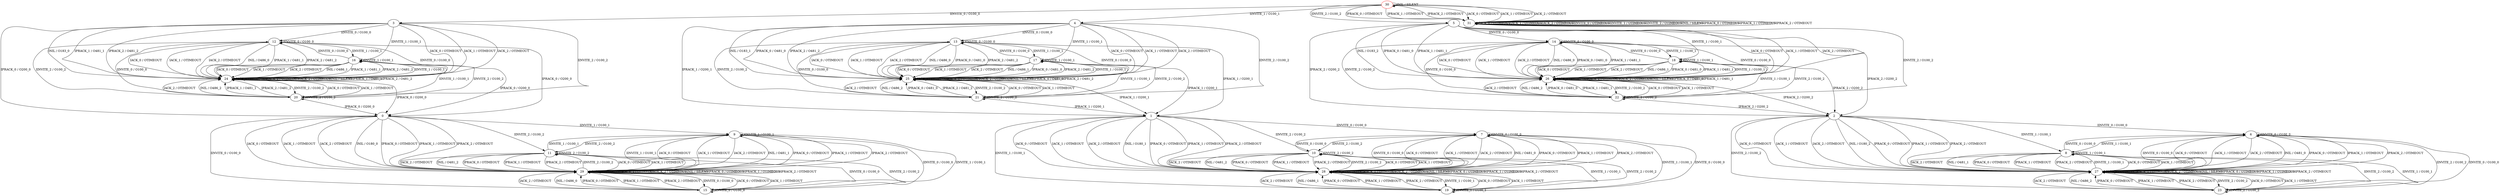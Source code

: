 digraph {
30 [color="red"]
0
1
2
3
4
5
6
7
8
9
10
11
12
13
14
15
16
17
18
19
20
21
22
23
24
25
26
27
28
29
31
30 -> 31 [label="IACK_0 / OTIMEOUT"]
30 -> 31 [label="IACK_1 / OTIMEOUT"]
30 -> 31 [label="IACK_2 / OTIMEOUT"]
30 -> 3 [label="IINVITE_0 / O100_0"]
30 -> 4 [label="IINVITE_1 / O100_1"]
30 -> 5 [label="IINVITE_2 / O100_2"]
30 -> 30 [label="INIL / SILENT"]
30 -> 31 [label="IPRACK_0 / OTIMEOUT"]
30 -> 31 [label="IPRACK_1 / OTIMEOUT"]
30 -> 31 [label="IPRACK_2 / OTIMEOUT"]
0 -> 29 [label="IACK_0 / OTIMEOUT"]
0 -> 29 [label="IACK_1 / OTIMEOUT"]
0 -> 29 [label="IACK_2 / OTIMEOUT"]
0 -> 15 [label="IINVITE_0 / O100_0"]
0 -> 9 [label="IINVITE_1 / O100_1"]
0 -> 11 [label="IINVITE_2 / O100_2"]
0 -> 29 [label="INIL / O180_0"]
0 -> 29 [label="IPRACK_0 / OTIMEOUT"]
0 -> 29 [label="IPRACK_1 / OTIMEOUT"]
0 -> 29 [label="IPRACK_2 / OTIMEOUT"]
1 -> 28 [label="IACK_0 / OTIMEOUT"]
1 -> 28 [label="IACK_1 / OTIMEOUT"]
1 -> 28 [label="IACK_2 / OTIMEOUT"]
1 -> 7 [label="IINVITE_0 / O100_0"]
1 -> 19 [label="IINVITE_1 / O100_1"]
1 -> 10 [label="IINVITE_2 / O100_2"]
1 -> 28 [label="INIL / O180_1"]
1 -> 28 [label="IPRACK_0 / OTIMEOUT"]
1 -> 28 [label="IPRACK_1 / OTIMEOUT"]
1 -> 28 [label="IPRACK_2 / OTIMEOUT"]
2 -> 27 [label="IACK_0 / OTIMEOUT"]
2 -> 27 [label="IACK_1 / OTIMEOUT"]
2 -> 27 [label="IACK_2 / OTIMEOUT"]
2 -> 6 [label="IINVITE_0 / O100_0"]
2 -> 8 [label="IINVITE_1 / O100_1"]
2 -> 23 [label="IINVITE_2 / O100_2"]
2 -> 27 [label="INIL / O180_2"]
2 -> 27 [label="IPRACK_0 / OTIMEOUT"]
2 -> 27 [label="IPRACK_1 / OTIMEOUT"]
2 -> 27 [label="IPRACK_2 / OTIMEOUT"]
3 -> 24 [label="IACK_0 / OTIMEOUT"]
3 -> 24 [label="IACK_1 / OTIMEOUT"]
3 -> 24 [label="IACK_2 / OTIMEOUT"]
3 -> 12 [label="IINVITE_0 / O100_0"]
3 -> 16 [label="IINVITE_1 / O100_1"]
3 -> 20 [label="IINVITE_2 / O100_2"]
3 -> 24 [label="INIL / O183_0"]
3 -> 0 [label="IPRACK_0 / O200_0"]
3 -> 24 [label="IPRACK_1 / O481_1"]
3 -> 24 [label="IPRACK_2 / O481_2"]
4 -> 25 [label="IACK_0 / OTIMEOUT"]
4 -> 25 [label="IACK_1 / OTIMEOUT"]
4 -> 25 [label="IACK_2 / OTIMEOUT"]
4 -> 13 [label="IINVITE_0 / O100_0"]
4 -> 17 [label="IINVITE_1 / O100_1"]
4 -> 21 [label="IINVITE_2 / O100_2"]
4 -> 25 [label="INIL / O183_1"]
4 -> 25 [label="IPRACK_0 / O481_0"]
4 -> 1 [label="IPRACK_1 / O200_1"]
4 -> 25 [label="IPRACK_2 / O481_2"]
5 -> 26 [label="IACK_0 / OTIMEOUT"]
5 -> 26 [label="IACK_1 / OTIMEOUT"]
5 -> 26 [label="IACK_2 / OTIMEOUT"]
5 -> 14 [label="IINVITE_0 / O100_0"]
5 -> 18 [label="IINVITE_1 / O100_1"]
5 -> 22 [label="IINVITE_2 / O100_2"]
5 -> 26 [label="INIL / O183_2"]
5 -> 26 [label="IPRACK_0 / O481_0"]
5 -> 26 [label="IPRACK_1 / O481_1"]
5 -> 2 [label="IPRACK_2 / O200_2"]
6 -> 27 [label="IACK_0 / OTIMEOUT"]
6 -> 27 [label="IACK_1 / OTIMEOUT"]
6 -> 27 [label="IACK_2 / OTIMEOUT"]
6 -> 6 [label="IINVITE_0 / O100_0"]
6 -> 8 [label="IINVITE_1 / O100_1"]
6 -> 23 [label="IINVITE_2 / O100_2"]
6 -> 27 [label="INIL / O481_0"]
6 -> 27 [label="IPRACK_0 / OTIMEOUT"]
6 -> 27 [label="IPRACK_1 / OTIMEOUT"]
6 -> 27 [label="IPRACK_2 / OTIMEOUT"]
7 -> 28 [label="IACK_0 / OTIMEOUT"]
7 -> 28 [label="IACK_1 / OTIMEOUT"]
7 -> 28 [label="IACK_2 / OTIMEOUT"]
7 -> 7 [label="IINVITE_0 / O100_0"]
7 -> 19 [label="IINVITE_1 / O100_1"]
7 -> 10 [label="IINVITE_2 / O100_2"]
7 -> 28 [label="INIL / O481_0"]
7 -> 28 [label="IPRACK_0 / OTIMEOUT"]
7 -> 28 [label="IPRACK_1 / OTIMEOUT"]
7 -> 28 [label="IPRACK_2 / OTIMEOUT"]
8 -> 27 [label="IACK_0 / OTIMEOUT"]
8 -> 27 [label="IACK_1 / OTIMEOUT"]
8 -> 27 [label="IACK_2 / OTIMEOUT"]
8 -> 6 [label="IINVITE_0 / O100_0"]
8 -> 8 [label="IINVITE_1 / O100_1"]
8 -> 23 [label="IINVITE_2 / O100_2"]
8 -> 27 [label="INIL / O481_1"]
8 -> 27 [label="IPRACK_0 / OTIMEOUT"]
8 -> 27 [label="IPRACK_1 / OTIMEOUT"]
8 -> 27 [label="IPRACK_2 / OTIMEOUT"]
9 -> 29 [label="IACK_0 / OTIMEOUT"]
9 -> 29 [label="IACK_1 / OTIMEOUT"]
9 -> 29 [label="IACK_2 / OTIMEOUT"]
9 -> 15 [label="IINVITE_0 / O100_0"]
9 -> 9 [label="IINVITE_1 / O100_1"]
9 -> 11 [label="IINVITE_2 / O100_2"]
9 -> 29 [label="INIL / O481_1"]
9 -> 29 [label="IPRACK_0 / OTIMEOUT"]
9 -> 29 [label="IPRACK_1 / OTIMEOUT"]
9 -> 29 [label="IPRACK_2 / OTIMEOUT"]
10 -> 28 [label="IACK_0 / OTIMEOUT"]
10 -> 28 [label="IACK_1 / OTIMEOUT"]
10 -> 28 [label="IACK_2 / OTIMEOUT"]
10 -> 7 [label="IINVITE_0 / O100_0"]
10 -> 19 [label="IINVITE_1 / O100_1"]
10 -> 10 [label="IINVITE_2 / O100_2"]
10 -> 28 [label="INIL / O481_2"]
10 -> 28 [label="IPRACK_0 / OTIMEOUT"]
10 -> 28 [label="IPRACK_1 / OTIMEOUT"]
10 -> 28 [label="IPRACK_2 / OTIMEOUT"]
11 -> 29 [label="IACK_0 / OTIMEOUT"]
11 -> 29 [label="IACK_1 / OTIMEOUT"]
11 -> 29 [label="IACK_2 / OTIMEOUT"]
11 -> 15 [label="IINVITE_0 / O100_0"]
11 -> 9 [label="IINVITE_1 / O100_1"]
11 -> 11 [label="IINVITE_2 / O100_2"]
11 -> 29 [label="INIL / O481_2"]
11 -> 29 [label="IPRACK_0 / OTIMEOUT"]
11 -> 29 [label="IPRACK_1 / OTIMEOUT"]
11 -> 29 [label="IPRACK_2 / OTIMEOUT"]
12 -> 24 [label="IACK_0 / OTIMEOUT"]
12 -> 24 [label="IACK_1 / OTIMEOUT"]
12 -> 24 [label="IACK_2 / OTIMEOUT"]
12 -> 12 [label="IINVITE_0 / O100_0"]
12 -> 16 [label="IINVITE_1 / O100_1"]
12 -> 20 [label="IINVITE_2 / O100_2"]
12 -> 24 [label="INIL / O486_0"]
12 -> 0 [label="IPRACK_0 / O200_0"]
12 -> 24 [label="IPRACK_1 / O481_1"]
12 -> 24 [label="IPRACK_2 / O481_2"]
13 -> 25 [label="IACK_0 / OTIMEOUT"]
13 -> 25 [label="IACK_1 / OTIMEOUT"]
13 -> 25 [label="IACK_2 / OTIMEOUT"]
13 -> 13 [label="IINVITE_0 / O100_0"]
13 -> 17 [label="IINVITE_1 / O100_1"]
13 -> 21 [label="IINVITE_2 / O100_2"]
13 -> 25 [label="INIL / O486_0"]
13 -> 25 [label="IPRACK_0 / O481_0"]
13 -> 1 [label="IPRACK_1 / O200_1"]
13 -> 25 [label="IPRACK_2 / O481_2"]
14 -> 26 [label="IACK_0 / OTIMEOUT"]
14 -> 26 [label="IACK_1 / OTIMEOUT"]
14 -> 26 [label="IACK_2 / OTIMEOUT"]
14 -> 14 [label="IINVITE_0 / O100_0"]
14 -> 18 [label="IINVITE_1 / O100_1"]
14 -> 22 [label="IINVITE_2 / O100_2"]
14 -> 26 [label="INIL / O486_0"]
14 -> 26 [label="IPRACK_0 / O481_0"]
14 -> 26 [label="IPRACK_1 / O481_1"]
14 -> 2 [label="IPRACK_2 / O200_2"]
15 -> 29 [label="IACK_0 / OTIMEOUT"]
15 -> 29 [label="IACK_1 / OTIMEOUT"]
15 -> 29 [label="IACK_2 / OTIMEOUT"]
15 -> 15 [label="IINVITE_0 / O100_0"]
15 -> 9 [label="IINVITE_1 / O100_1"]
15 -> 11 [label="IINVITE_2 / O100_2"]
15 -> 29 [label="INIL / O486_0"]
15 -> 29 [label="IPRACK_0 / OTIMEOUT"]
15 -> 29 [label="IPRACK_1 / OTIMEOUT"]
15 -> 29 [label="IPRACK_2 / OTIMEOUT"]
16 -> 24 [label="IACK_0 / OTIMEOUT"]
16 -> 24 [label="IACK_1 / OTIMEOUT"]
16 -> 24 [label="IACK_2 / OTIMEOUT"]
16 -> 12 [label="IINVITE_0 / O100_0"]
16 -> 16 [label="IINVITE_1 / O100_1"]
16 -> 20 [label="IINVITE_2 / O100_2"]
16 -> 24 [label="INIL / O486_1"]
16 -> 0 [label="IPRACK_0 / O200_0"]
16 -> 24 [label="IPRACK_1 / O481_1"]
16 -> 24 [label="IPRACK_2 / O481_2"]
17 -> 25 [label="IACK_0 / OTIMEOUT"]
17 -> 25 [label="IACK_1 / OTIMEOUT"]
17 -> 25 [label="IACK_2 / OTIMEOUT"]
17 -> 13 [label="IINVITE_0 / O100_0"]
17 -> 17 [label="IINVITE_1 / O100_1"]
17 -> 21 [label="IINVITE_2 / O100_2"]
17 -> 25 [label="INIL / O486_1"]
17 -> 25 [label="IPRACK_0 / O481_0"]
17 -> 1 [label="IPRACK_1 / O200_1"]
17 -> 25 [label="IPRACK_2 / O481_2"]
18 -> 26 [label="IACK_0 / OTIMEOUT"]
18 -> 26 [label="IACK_1 / OTIMEOUT"]
18 -> 26 [label="IACK_2 / OTIMEOUT"]
18 -> 14 [label="IINVITE_0 / O100_0"]
18 -> 18 [label="IINVITE_1 / O100_1"]
18 -> 22 [label="IINVITE_2 / O100_2"]
18 -> 26 [label="INIL / O486_1"]
18 -> 26 [label="IPRACK_0 / O481_0"]
18 -> 26 [label="IPRACK_1 / O481_1"]
18 -> 2 [label="IPRACK_2 / O200_2"]
19 -> 28 [label="IACK_0 / OTIMEOUT"]
19 -> 28 [label="IACK_1 / OTIMEOUT"]
19 -> 28 [label="IACK_2 / OTIMEOUT"]
19 -> 7 [label="IINVITE_0 / O100_0"]
19 -> 19 [label="IINVITE_1 / O100_1"]
19 -> 10 [label="IINVITE_2 / O100_2"]
19 -> 28 [label="INIL / O486_1"]
19 -> 28 [label="IPRACK_0 / OTIMEOUT"]
19 -> 28 [label="IPRACK_1 / OTIMEOUT"]
19 -> 28 [label="IPRACK_2 / OTIMEOUT"]
20 -> 24 [label="IACK_0 / OTIMEOUT"]
20 -> 24 [label="IACK_1 / OTIMEOUT"]
20 -> 24 [label="IACK_2 / OTIMEOUT"]
20 -> 12 [label="IINVITE_0 / O100_0"]
20 -> 16 [label="IINVITE_1 / O100_1"]
20 -> 20 [label="IINVITE_2 / O100_2"]
20 -> 24 [label="INIL / O486_2"]
20 -> 0 [label="IPRACK_0 / O200_0"]
20 -> 24 [label="IPRACK_1 / O481_1"]
20 -> 24 [label="IPRACK_2 / O481_2"]
21 -> 25 [label="IACK_0 / OTIMEOUT"]
21 -> 25 [label="IACK_1 / OTIMEOUT"]
21 -> 25 [label="IACK_2 / OTIMEOUT"]
21 -> 13 [label="IINVITE_0 / O100_0"]
21 -> 17 [label="IINVITE_1 / O100_1"]
21 -> 21 [label="IINVITE_2 / O100_2"]
21 -> 25 [label="INIL / O486_2"]
21 -> 25 [label="IPRACK_0 / O481_0"]
21 -> 1 [label="IPRACK_1 / O200_1"]
21 -> 25 [label="IPRACK_2 / O481_2"]
22 -> 26 [label="IACK_0 / OTIMEOUT"]
22 -> 26 [label="IACK_1 / OTIMEOUT"]
22 -> 26 [label="IACK_2 / OTIMEOUT"]
22 -> 14 [label="IINVITE_0 / O100_0"]
22 -> 18 [label="IINVITE_1 / O100_1"]
22 -> 22 [label="IINVITE_2 / O100_2"]
22 -> 26 [label="INIL / O486_2"]
22 -> 26 [label="IPRACK_0 / O481_0"]
22 -> 26 [label="IPRACK_1 / O481_1"]
22 -> 2 [label="IPRACK_2 / O200_2"]
23 -> 27 [label="IACK_0 / OTIMEOUT"]
23 -> 27 [label="IACK_1 / OTIMEOUT"]
23 -> 27 [label="IACK_2 / OTIMEOUT"]
23 -> 6 [label="IINVITE_0 / O100_0"]
23 -> 8 [label="IINVITE_1 / O100_1"]
23 -> 23 [label="IINVITE_2 / O100_2"]
23 -> 27 [label="INIL / O486_2"]
23 -> 27 [label="IPRACK_0 / OTIMEOUT"]
23 -> 27 [label="IPRACK_1 / OTIMEOUT"]
23 -> 27 [label="IPRACK_2 / OTIMEOUT"]
24 -> 24 [label="IACK_0 / OTIMEOUT"]
24 -> 24 [label="IACK_1 / OTIMEOUT"]
24 -> 24 [label="IACK_2 / OTIMEOUT"]
24 -> 12 [label="IINVITE_0 / O100_0"]
24 -> 16 [label="IINVITE_1 / O100_1"]
24 -> 20 [label="IINVITE_2 / O100_2"]
24 -> 24 [label="INIL / SILENT"]
24 -> 0 [label="IPRACK_0 / O200_0"]
24 -> 24 [label="IPRACK_1 / O481_1"]
24 -> 24 [label="IPRACK_2 / O481_2"]
25 -> 25 [label="IACK_0 / OTIMEOUT"]
25 -> 25 [label="IACK_1 / OTIMEOUT"]
25 -> 25 [label="IACK_2 / OTIMEOUT"]
25 -> 13 [label="IINVITE_0 / O100_0"]
25 -> 17 [label="IINVITE_1 / O100_1"]
25 -> 21 [label="IINVITE_2 / O100_2"]
25 -> 25 [label="INIL / SILENT"]
25 -> 25 [label="IPRACK_0 / O481_0"]
25 -> 1 [label="IPRACK_1 / O200_1"]
25 -> 25 [label="IPRACK_2 / O481_2"]
26 -> 26 [label="IACK_0 / OTIMEOUT"]
26 -> 26 [label="IACK_1 / OTIMEOUT"]
26 -> 26 [label="IACK_2 / OTIMEOUT"]
26 -> 14 [label="IINVITE_0 / O100_0"]
26 -> 18 [label="IINVITE_1 / O100_1"]
26 -> 22 [label="IINVITE_2 / O100_2"]
26 -> 26 [label="INIL / SILENT"]
26 -> 26 [label="IPRACK_0 / O481_0"]
26 -> 26 [label="IPRACK_1 / O481_1"]
26 -> 2 [label="IPRACK_2 / O200_2"]
27 -> 27 [label="IACK_0 / OTIMEOUT"]
27 -> 27 [label="IACK_1 / OTIMEOUT"]
27 -> 27 [label="IACK_2 / OTIMEOUT"]
27 -> 6 [label="IINVITE_0 / O100_0"]
27 -> 8 [label="IINVITE_1 / O100_1"]
27 -> 23 [label="IINVITE_2 / O100_2"]
27 -> 27 [label="INIL / SILENT"]
27 -> 27 [label="IPRACK_0 / OTIMEOUT"]
27 -> 27 [label="IPRACK_1 / OTIMEOUT"]
27 -> 27 [label="IPRACK_2 / OTIMEOUT"]
28 -> 28 [label="IACK_0 / OTIMEOUT"]
28 -> 28 [label="IACK_1 / OTIMEOUT"]
28 -> 28 [label="IACK_2 / OTIMEOUT"]
28 -> 7 [label="IINVITE_0 / O100_0"]
28 -> 19 [label="IINVITE_1 / O100_1"]
28 -> 10 [label="IINVITE_2 / O100_2"]
28 -> 28 [label="INIL / SILENT"]
28 -> 28 [label="IPRACK_0 / OTIMEOUT"]
28 -> 28 [label="IPRACK_1 / OTIMEOUT"]
28 -> 28 [label="IPRACK_2 / OTIMEOUT"]
29 -> 29 [label="IACK_0 / OTIMEOUT"]
29 -> 29 [label="IACK_1 / OTIMEOUT"]
29 -> 29 [label="IACK_2 / OTIMEOUT"]
29 -> 15 [label="IINVITE_0 / O100_0"]
29 -> 9 [label="IINVITE_1 / O100_1"]
29 -> 11 [label="IINVITE_2 / O100_2"]
29 -> 29 [label="INIL / SILENT"]
29 -> 29 [label="IPRACK_0 / OTIMEOUT"]
29 -> 29 [label="IPRACK_1 / OTIMEOUT"]
29 -> 29 [label="IPRACK_2 / OTIMEOUT"]
31 -> 31 [label="IACK_0 / OTIMEOUT"]
31 -> 31 [label="IACK_1 / OTIMEOUT"]
31 -> 31 [label="IACK_2 / OTIMEOUT"]
31 -> 31 [label="IINVITE_0 / OTIMEOUT"]
31 -> 31 [label="IINVITE_1 / OTIMEOUT"]
31 -> 31 [label="IINVITE_2 / OTIMEOUT"]
31 -> 31 [label="INIL / SILENT"]
31 -> 31 [label="IPRACK_0 / OTIMEOUT"]
31 -> 31 [label="IPRACK_1 / OTIMEOUT"]
31 -> 31 [label="IPRACK_2 / OTIMEOUT"]
}
